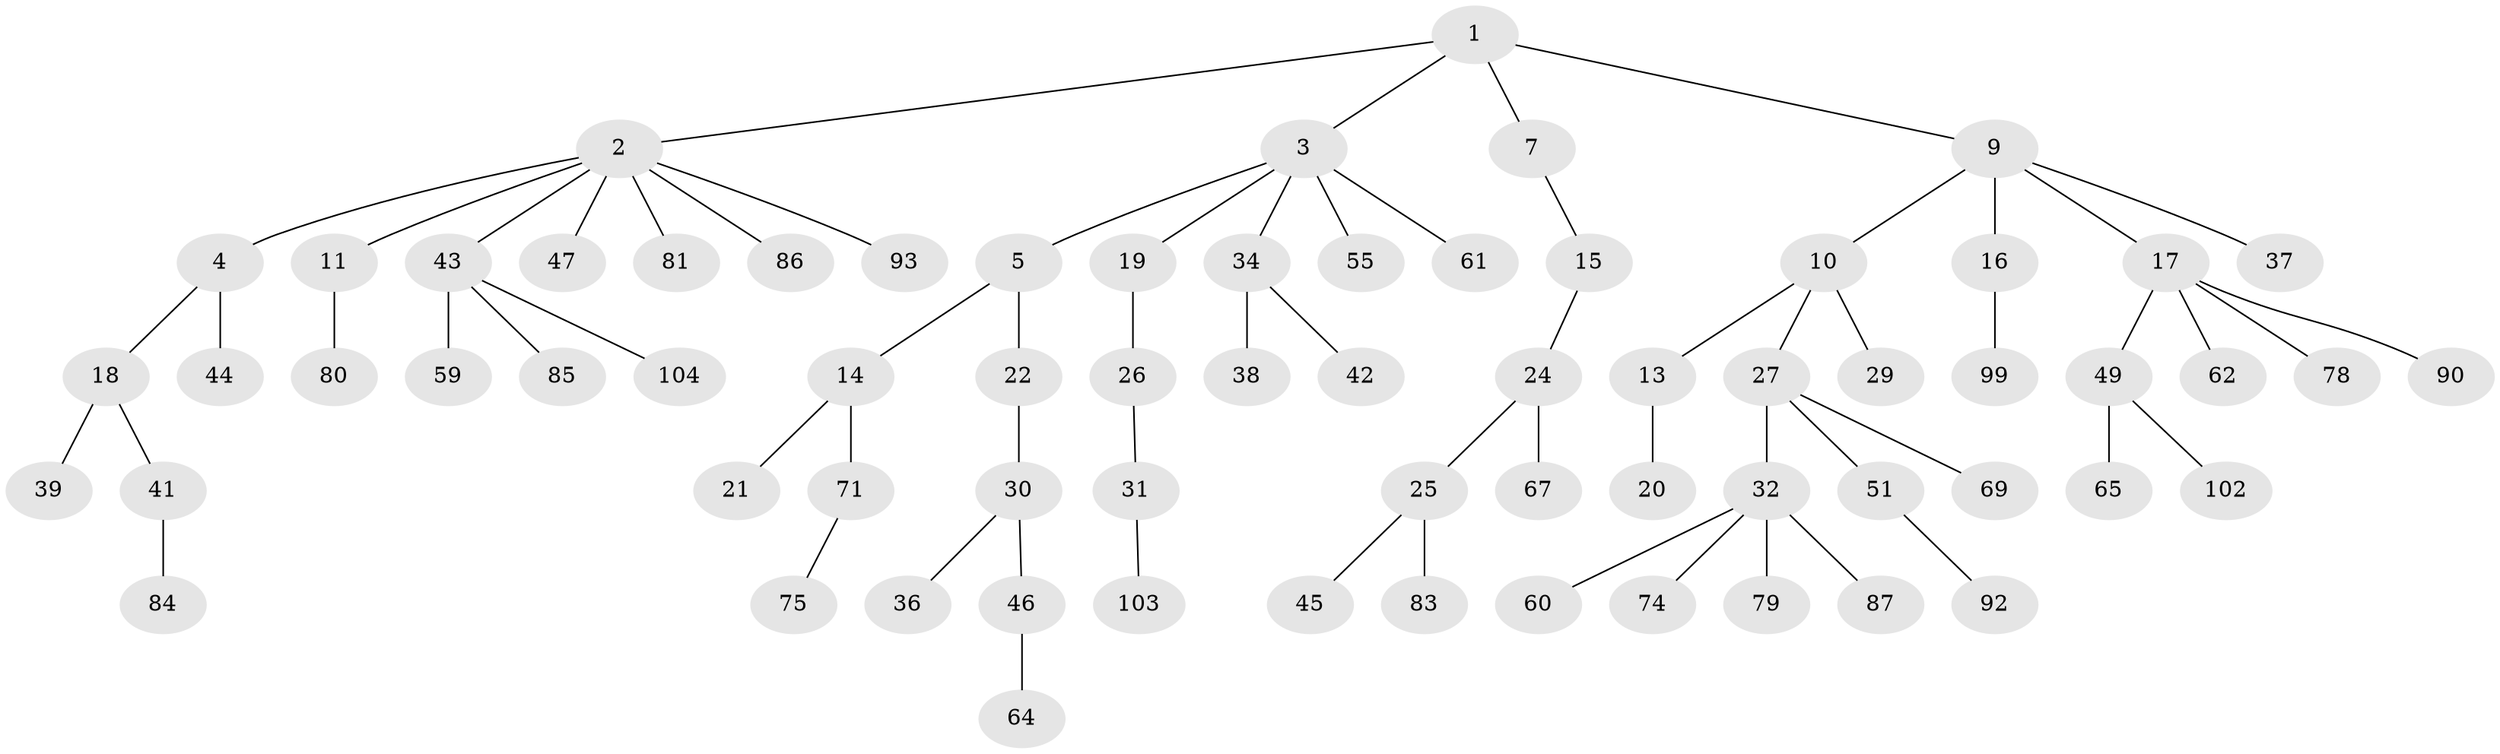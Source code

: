 // Generated by graph-tools (version 1.1) at 2025/24/03/03/25 07:24:06]
// undirected, 69 vertices, 68 edges
graph export_dot {
graph [start="1"]
  node [color=gray90,style=filled];
  1 [super="+6"];
  2 [super="+35"];
  3 [super="+8"];
  4;
  5 [super="+66"];
  7 [super="+76"];
  9 [super="+12"];
  10 [super="+53"];
  11 [super="+96"];
  13;
  14;
  15 [super="+72"];
  16 [super="+63"];
  17 [super="+56"];
  18 [super="+54"];
  19 [super="+95"];
  20 [super="+82"];
  21 [super="+33"];
  22 [super="+23"];
  24 [super="+28"];
  25 [super="+40"];
  26;
  27 [super="+58"];
  29 [super="+48"];
  30;
  31 [super="+91"];
  32 [super="+97"];
  34;
  36;
  37;
  38;
  39;
  41 [super="+73"];
  42 [super="+88"];
  43 [super="+52"];
  44 [super="+50"];
  45;
  46 [super="+57"];
  47;
  49 [super="+98"];
  51 [super="+68"];
  55;
  59;
  60 [super="+70"];
  61 [super="+77"];
  62;
  64;
  65;
  67 [super="+94"];
  69;
  71 [super="+101"];
  74;
  75;
  78;
  79;
  80;
  81 [super="+89"];
  83;
  84;
  85;
  86;
  87;
  90;
  92;
  93;
  99 [super="+100"];
  102;
  103;
  104;
  1 -- 2;
  1 -- 3;
  1 -- 9;
  1 -- 7;
  2 -- 4;
  2 -- 11;
  2 -- 43;
  2 -- 47;
  2 -- 81;
  2 -- 93;
  2 -- 86;
  3 -- 5;
  3 -- 55;
  3 -- 61;
  3 -- 19;
  3 -- 34;
  4 -- 18;
  4 -- 44;
  5 -- 14;
  5 -- 22;
  7 -- 15;
  9 -- 10;
  9 -- 17;
  9 -- 16;
  9 -- 37;
  10 -- 13;
  10 -- 27;
  10 -- 29;
  11 -- 80;
  13 -- 20;
  14 -- 21;
  14 -- 71;
  15 -- 24;
  16 -- 99;
  17 -- 49;
  17 -- 62;
  17 -- 90;
  17 -- 78;
  18 -- 39;
  18 -- 41;
  19 -- 26;
  22 -- 30;
  24 -- 25;
  24 -- 67;
  25 -- 45;
  25 -- 83;
  26 -- 31;
  27 -- 32;
  27 -- 51;
  27 -- 69;
  30 -- 36;
  30 -- 46;
  31 -- 103;
  32 -- 60;
  32 -- 74;
  32 -- 79;
  32 -- 87;
  34 -- 38;
  34 -- 42;
  41 -- 84;
  43 -- 59;
  43 -- 85;
  43 -- 104;
  46 -- 64;
  49 -- 65;
  49 -- 102;
  51 -- 92;
  71 -- 75;
}
